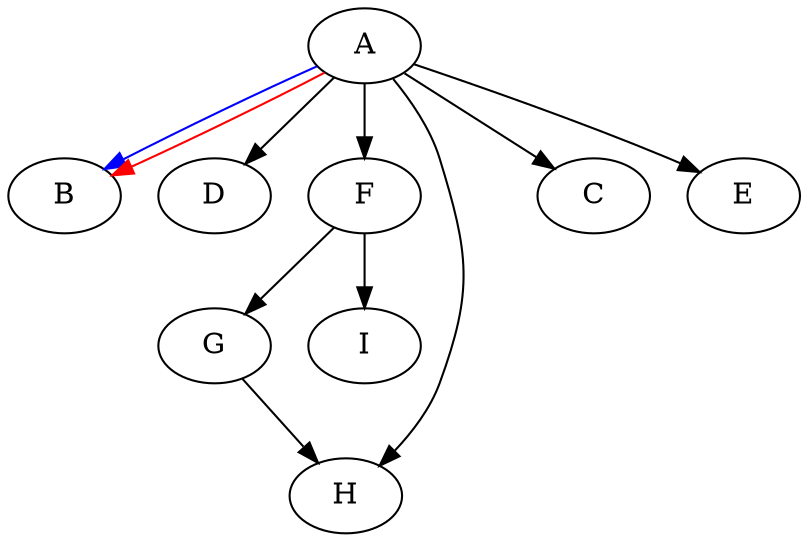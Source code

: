 digraph {
	A -> B [color=blue];
	A -> D;
	A -> F;
	A -> H;
	A -> C;
	A -> E;
	F -> G;
	F -> I;
	G -> H;
	A -> B [color=red];
}

